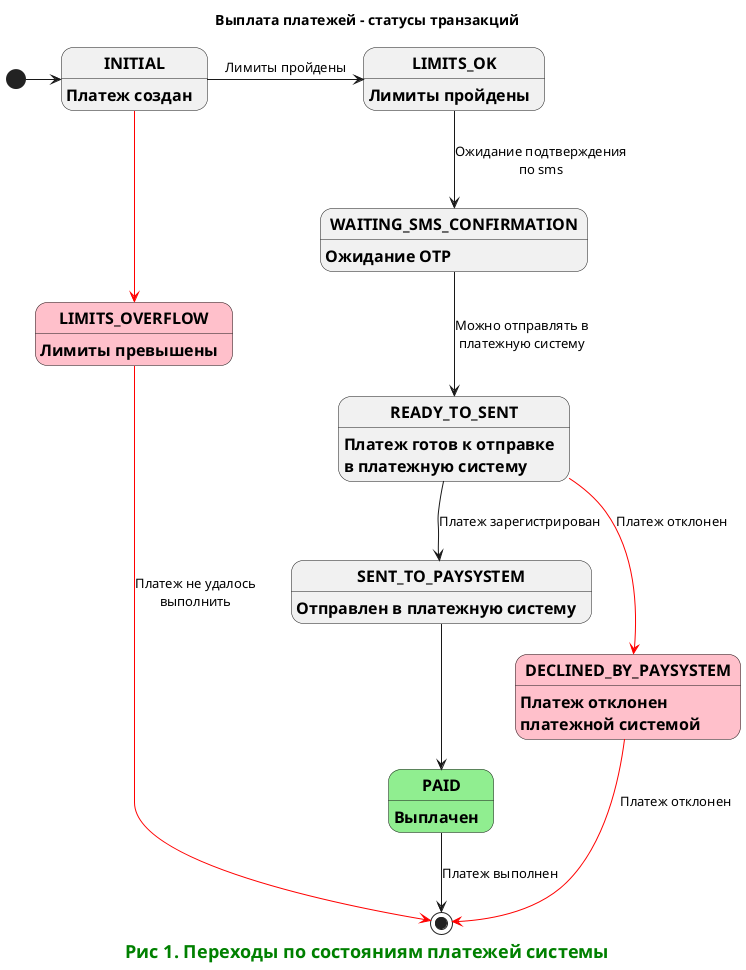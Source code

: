 @startuml Payment

title Выплата платежей - статусы транзакций
footer Рис 1. Переходы по состояниям платежей системы

skinparam {
  skinparam defaultTextAlignment<<center>> center
  StateFontSize 16
  StateFontStyle bold
  FooterFontSize 18
  FooterFontColor #green
  FooterFontStyle bold
}

hide empty description

INITIAL: Платеж создан
LIMITS_OVERFLOW: Лимиты превышены
LIMITS_OK: Лимиты пройдены
WAITING_SMS_CONFIRMATION: Ожидание OTP
READY_TO_SENT: Платеж готов к отправке\nв платежную систему
SENT_TO_PAYSYSTEM: Отправлен в платежную систему
DECLINED_BY_PAYSYSTEM: Платеж отклонен\nплатежной системой
PAID: Выплачен

[*] -> INITIAL
INITIAL -down[#red]-> LIMITS_OVERFLOW #Pink
LIMITS_OVERFLOW -down[#red]-> [*]: Платеж не удалось\nвыполнить
INITIAL -> LIMITS_OK: Лимиты пройдены
LIMITS_OK -down-> WAITING_SMS_CONFIRMATION: Ожидание подтверждения\nпо sms
WAITING_SMS_CONFIRMATION -down-> READY_TO_SENT: Можно отправлять в\nплатежную систему
READY_TO_SENT -down-> SENT_TO_PAYSYSTEM: Платеж зарегистрирован
READY_TO_SENT -down[#red]-> DECLINED_BY_PAYSYSTEM #Pink: Платеж отклонен
DECLINED_BY_PAYSYSTEM -down[#red]-> [*]: Платеж отклонен
SENT_TO_PAYSYSTEM -down-> PAID #LightGreen
PAID -down-> [*]: Платеж выполнен

@enduml